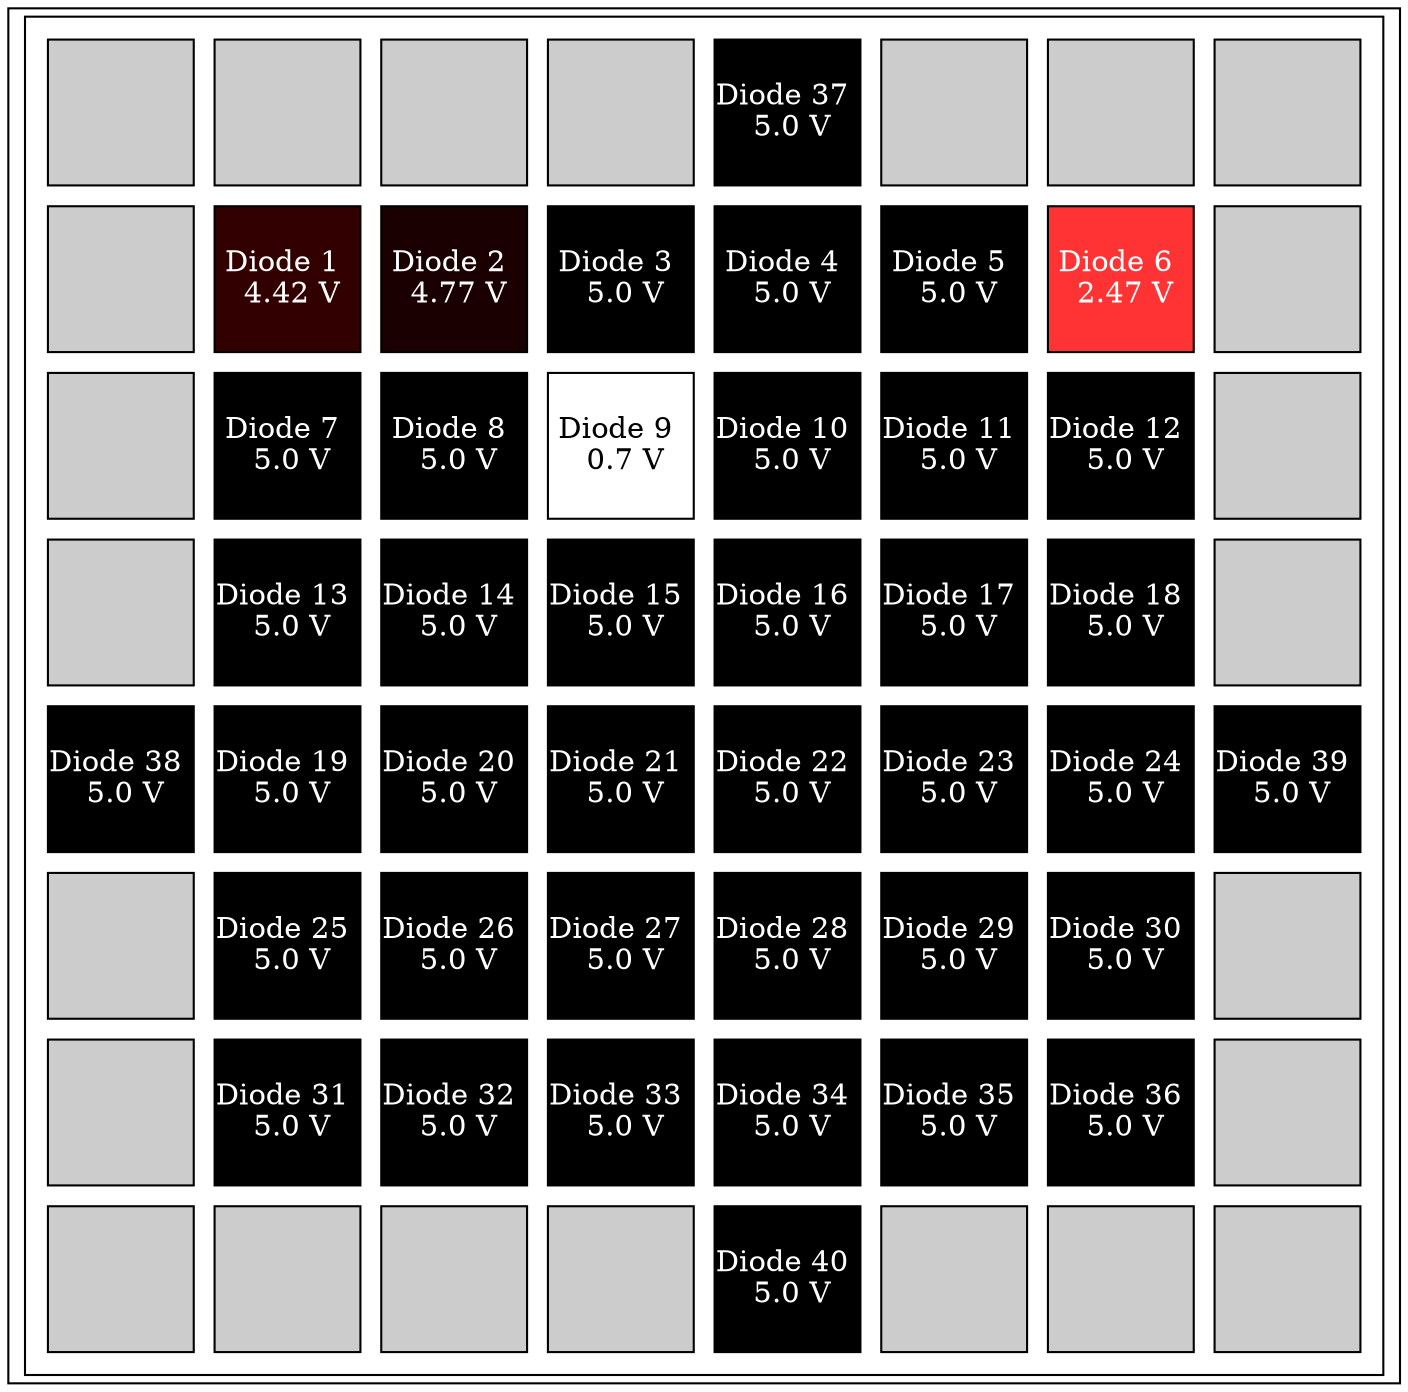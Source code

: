 graph array_table {
	node [shape=rectangle]
	"Diode Array" [label=<<TABLE cellspacing="10">
    <TR>
        <TD bgcolor="#cccccc" fixedsize="true" width="70" height="70"></TD>

        <TD bgcolor="#cccccc" fixedsize="true" width="70" height="70"></TD>

        <TD bgcolor="#cccccc" fixedsize="true" width="70" height="70"></TD>

        <TD bgcolor="#cccccc" fixedsize="true" width="70" height="70"></TD>

        <TD bgcolor="#000000" fixedsize="true" width="70"
        height="70"><FONT COLOR="white">Diode 37 <BR align="center" /> 5.0 V</FONT></TD>

        <TD bgcolor="#cccccc" fixedsize="true" width="70" height="70"></TD>

        <TD bgcolor="#cccccc" fixedsize="true" width="70" height="70"></TD>

        <TD bgcolor="#cccccc" fixedsize="true" width="70" height="70"></TD>
    </TR>


    <TR>
        <TD bgcolor="#cccccc" fixedsize="true" width="70" height="70"></TD>

        <TD bgcolor="#330000" fixedsize="true" width="70"
        height="70"><FONT COLOR="white">Diode 1 <BR align="center" /> 4.42 V</FONT></TD>

        <TD bgcolor="#1a0000" fixedsize="true" width="70"
        height="70"><FONT COLOR="white">Diode 2 <BR align="center" /> 4.77 V</FONT></TD>

        <TD bgcolor="#000000" fixedsize="true" width="70"
        height="70"><FONT COLOR="white">Diode 3 <BR align="center" /> 5.0 V</FONT></TD>

        <TD bgcolor="#000000" fixedsize="true" width="70"
        height="70"><FONT COLOR="white">Diode 4 <BR align="center" /> 5.0 V</FONT></TD>

        <TD bgcolor="#000000" fixedsize="true" width="70"
        height="70"><FONT COLOR="white">Diode 5 <BR align="center" /> 5.0 V</FONT></TD>

        <TD bgcolor="#ff3333" fixedsize="true" width="70"
        height="70"><FONT COLOR="white">Diode 6 <BR align="center" /> 2.47 V</FONT></TD>

        <TD bgcolor="#cccccc" fixedsize="true" width="70" height="70"></TD>
    </TR>


    <TR>
        <TD bgcolor="#cccccc" fixedsize="true" width="70" height="70"></TD>

        <TD bgcolor="#000000" fixedsize="true" width="70"
        height="70"><FONT COLOR="white">Diode 7 <BR align="center" /> 5.0 V</FONT></TD>

        <TD bgcolor="#000000" fixedsize="true" width="70"
        height="70"><FONT COLOR="white">Diode 8 <BR align="center" /> 5.0 V</FONT></TD>

        <TD bgcolor="#ffffff" fixedsize="true" width="70"
        height="70"><FONT COLOR="black">Diode 9 <BR align="center" /> 0.7 V</FONT></TD>

        <TD bgcolor="#000000" fixedsize="true" width="70"
        height="70"><FONT COLOR="white">Diode 10 <BR align="center" /> 5.0 V</FONT></TD>

        <TD bgcolor="#000000" fixedsize="true" width="70"
        height="70"><FONT COLOR="white">Diode 11 <BR align="center" /> 5.0 V</FONT></TD>

        <TD bgcolor="#000000" fixedsize="true" width="70"
        height="70"><FONT COLOR="white">Diode 12 <BR align="center" /> 5.0 V</FONT></TD>

        <TD bgcolor="#cccccc" fixedsize="true" width="70" height="70"></TD>
    </TR>


    <TR>
        <TD bgcolor="#cccccc" fixedsize="true" width="70" height="70"></TD>

        <TD bgcolor="#000000" fixedsize="true" width="70"
        height="70"><FONT COLOR="white">Diode 13 <BR align="center" /> 5.0 V</FONT></TD>

        <TD bgcolor="#000000" fixedsize="true" width="70"
        height="70"><FONT COLOR="white">Diode 14 <BR align="center" /> 5.0 V</FONT></TD>

        <TD bgcolor="#000000" fixedsize="true" width="70"
        height="70"><FONT COLOR="white">Diode 15 <BR align="center" /> 5.0 V</FONT></TD>

        <TD bgcolor="#000000" fixedsize="true" width="70"
        height="70"><FONT COLOR="white">Diode 16 <BR align="center" /> 5.0 V</FONT></TD>

        <TD bgcolor="#000000" fixedsize="true" width="70"
        height="70"><FONT COLOR="white">Diode 17 <BR align="center" /> 5.0 V</FONT></TD>

        <TD bgcolor="#000000" fixedsize="true" width="70"
        height="70"><FONT COLOR="white">Diode 18 <BR align="center" /> 5.0 V</FONT></TD>

        <TD bgcolor="#cccccc" fixedsize="true" width="70" height="70"></TD>
    </TR>


    <TR>
        <TD bgcolor="#000000" fixedsize="true" width="70"
        height="70"><FONT COLOR="white">Diode 38 <BR align="center" /> 5.0 V</FONT></TD>

        <TD bgcolor="#000000" fixedsize="true" width="70"
        height="70"><FONT COLOR="white">Diode 19 <BR align="center" /> 5.0 V</FONT></TD>

        <TD bgcolor="#000000" fixedsize="true" width="70"
        height="70"><FONT COLOR="white">Diode 20 <BR align="center" /> 5.0 V</FONT></TD>

        <TD bgcolor="#000000" fixedsize="true" width="70"
        height="70"><FONT COLOR="white">Diode 21 <BR align="center" /> 5.0 V</FONT></TD>

        <TD bgcolor="#000000" fixedsize="true" width="70"
        height="70"><FONT COLOR="white">Diode 22 <BR align="center" /> 5.0 V</FONT></TD>

        <TD bgcolor="#000000" fixedsize="true" width="70"
        height="70"><FONT COLOR="white">Diode 23 <BR align="center" /> 5.0 V</FONT></TD>

        <TD bgcolor="#000000" fixedsize="true" width="70"
        height="70"><FONT COLOR="white">Diode 24 <BR align="center" /> 5.0 V</FONT></TD>

        <TD bgcolor="#000000" fixedsize="true" width="70"
        height="70"><FONT COLOR="white">Diode 39 <BR align="center" /> 5.0 V</FONT></TD>
    </TR>


    <TR>
        <TD bgcolor="#cccccc" fixedsize="true" width="70" height="70"></TD>

        <TD bgcolor="#000000" fixedsize="true" width="70"
        height="70"><FONT COLOR="white">Diode 25 <BR align="center" /> 5.0 V</FONT></TD>

        <TD bgcolor="#000000" fixedsize="true" width="70"
        height="70"><FONT COLOR="white">Diode 26 <BR align="center" /> 5.0 V</FONT></TD>

        <TD bgcolor="#000000" fixedsize="true" width="70"
        height="70"><FONT COLOR="white">Diode 27 <BR align="center" /> 5.0 V</FONT></TD>

        <TD bgcolor="#000000" fixedsize="true" width="70"
        height="70"><FONT COLOR="white">Diode 28 <BR align="center" /> 5.0 V</FONT></TD>

        <TD bgcolor="#000000" fixedsize="true" width="70"
        height="70"><FONT COLOR="white">Diode 29 <BR align="center" /> 5.0 V</FONT></TD>

        <TD bgcolor="#000000" fixedsize="true" width="70"
        height="70"><FONT COLOR="white">Diode 30 <BR align="center" /> 5.0 V</FONT></TD>

        <TD bgcolor="#cccccc" fixedsize="true" width="70" height="70"></TD>
    </TR>


    <TR>
        <TD bgcolor="#cccccc" fixedsize="true" width="70" height="70"></TD>

        <TD bgcolor="#000000" fixedsize="true" width="70"
        height="70"><FONT COLOR="white">Diode 31 <BR align="center" /> 5.0 V</FONT></TD>

        <TD bgcolor="#000000" fixedsize="true" width="70"
        height="70"><FONT COLOR="white">Diode 32 <BR align="center" /> 5.0 V</FONT></TD>

        <TD bgcolor="#000000" fixedsize="true" width="70"
        height="70"><FONT COLOR="white">Diode 33 <BR align="center" /> 5.0 V</FONT></TD>

        <TD bgcolor="#000000" fixedsize="true" width="70"
        height="70"><FONT COLOR="white">Diode 34 <BR align="center" /> 5.0 V</FONT></TD>

        <TD bgcolor="#000000" fixedsize="true" width="70"
        height="70"><FONT COLOR="white">Diode 35 <BR align="center" /> 5.0 V</FONT></TD>

        <TD bgcolor="#000000" fixedsize="true" width="70"
        height="70"><FONT COLOR="white">Diode 36 <BR align="center" /> 5.0 V</FONT></TD>

        <TD bgcolor="#cccccc" fixedsize="true" width="70" height="70"></TD>
    </TR>


    <TR>
        <TD bgcolor="#cccccc" fixedsize="true" width="70" height="70"></TD>

        <TD bgcolor="#cccccc" fixedsize="true" width="70" height="70"></TD>

        <TD bgcolor="#cccccc" fixedsize="true" width="70" height="70"></TD>

        <TD bgcolor="#cccccc" fixedsize="true" width="70" height="70"></TD>

        <TD bgcolor="#000000" fixedsize="true" width="70"
        height="70"><FONT COLOR="white">Diode 40 <BR align="center" /> 5.0 V</FONT></TD>

        <TD bgcolor="#cccccc" fixedsize="true" width="70" height="70"></TD>

        <TD bgcolor="#cccccc" fixedsize="true" width="70" height="70"></TD>

        <TD bgcolor="#cccccc" fixedsize="true" width="70" height="70"></TD>
    </TR>
</TABLE>>]
}
